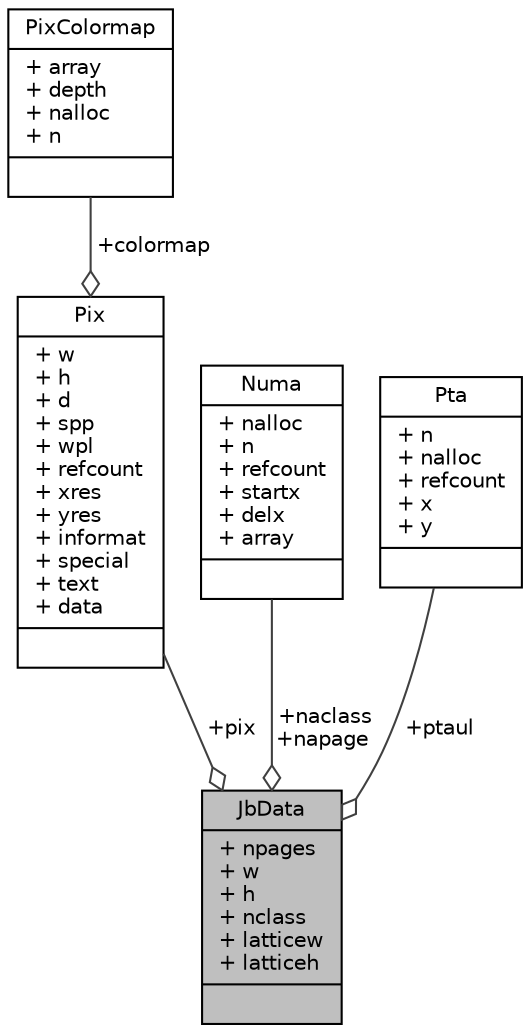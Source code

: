 digraph "JbData"
{
 // LATEX_PDF_SIZE
  edge [fontname="Helvetica",fontsize="10",labelfontname="Helvetica",labelfontsize="10"];
  node [fontname="Helvetica",fontsize="10",shape=record];
  Node1 [label="{JbData\n|+ npages\l+ w\l+ h\l+ nclass\l+ latticew\l+ latticeh\l|}",height=0.2,width=0.4,color="black", fillcolor="grey75", style="filled", fontcolor="black",tooltip=" "];
  Node2 -> Node1 [color="grey25",fontsize="10",style="solid",label=" +pix" ,arrowhead="odiamond",fontname="Helvetica"];
  Node2 [label="{Pix\n|+ w\l+ h\l+ d\l+ spp\l+ wpl\l+ refcount\l+ xres\l+ yres\l+ informat\l+ special\l+ text\l+ data\l|}",height=0.2,width=0.4,color="black", fillcolor="white", style="filled",URL="$struct_pix.html",tooltip=" "];
  Node3 -> Node2 [color="grey25",fontsize="10",style="solid",label=" +colormap" ,arrowhead="odiamond",fontname="Helvetica"];
  Node3 [label="{PixColormap\n|+ array\l+ depth\l+ nalloc\l+ n\l|}",height=0.2,width=0.4,color="black", fillcolor="white", style="filled",URL="$struct_pix_colormap.html",tooltip=" "];
  Node4 -> Node1 [color="grey25",fontsize="10",style="solid",label=" +naclass\n+napage" ,arrowhead="odiamond",fontname="Helvetica"];
  Node4 [label="{Numa\n|+ nalloc\l+ n\l+ refcount\l+ startx\l+ delx\l+ array\l|}",height=0.2,width=0.4,color="black", fillcolor="white", style="filled",URL="$struct_numa.html",tooltip=" "];
  Node5 -> Node1 [color="grey25",fontsize="10",style="solid",label=" +ptaul" ,arrowhead="odiamond",fontname="Helvetica"];
  Node5 [label="{Pta\n|+ n\l+ nalloc\l+ refcount\l+ x\l+ y\l|}",height=0.2,width=0.4,color="black", fillcolor="white", style="filled",URL="$struct_pta.html",tooltip=" "];
}
